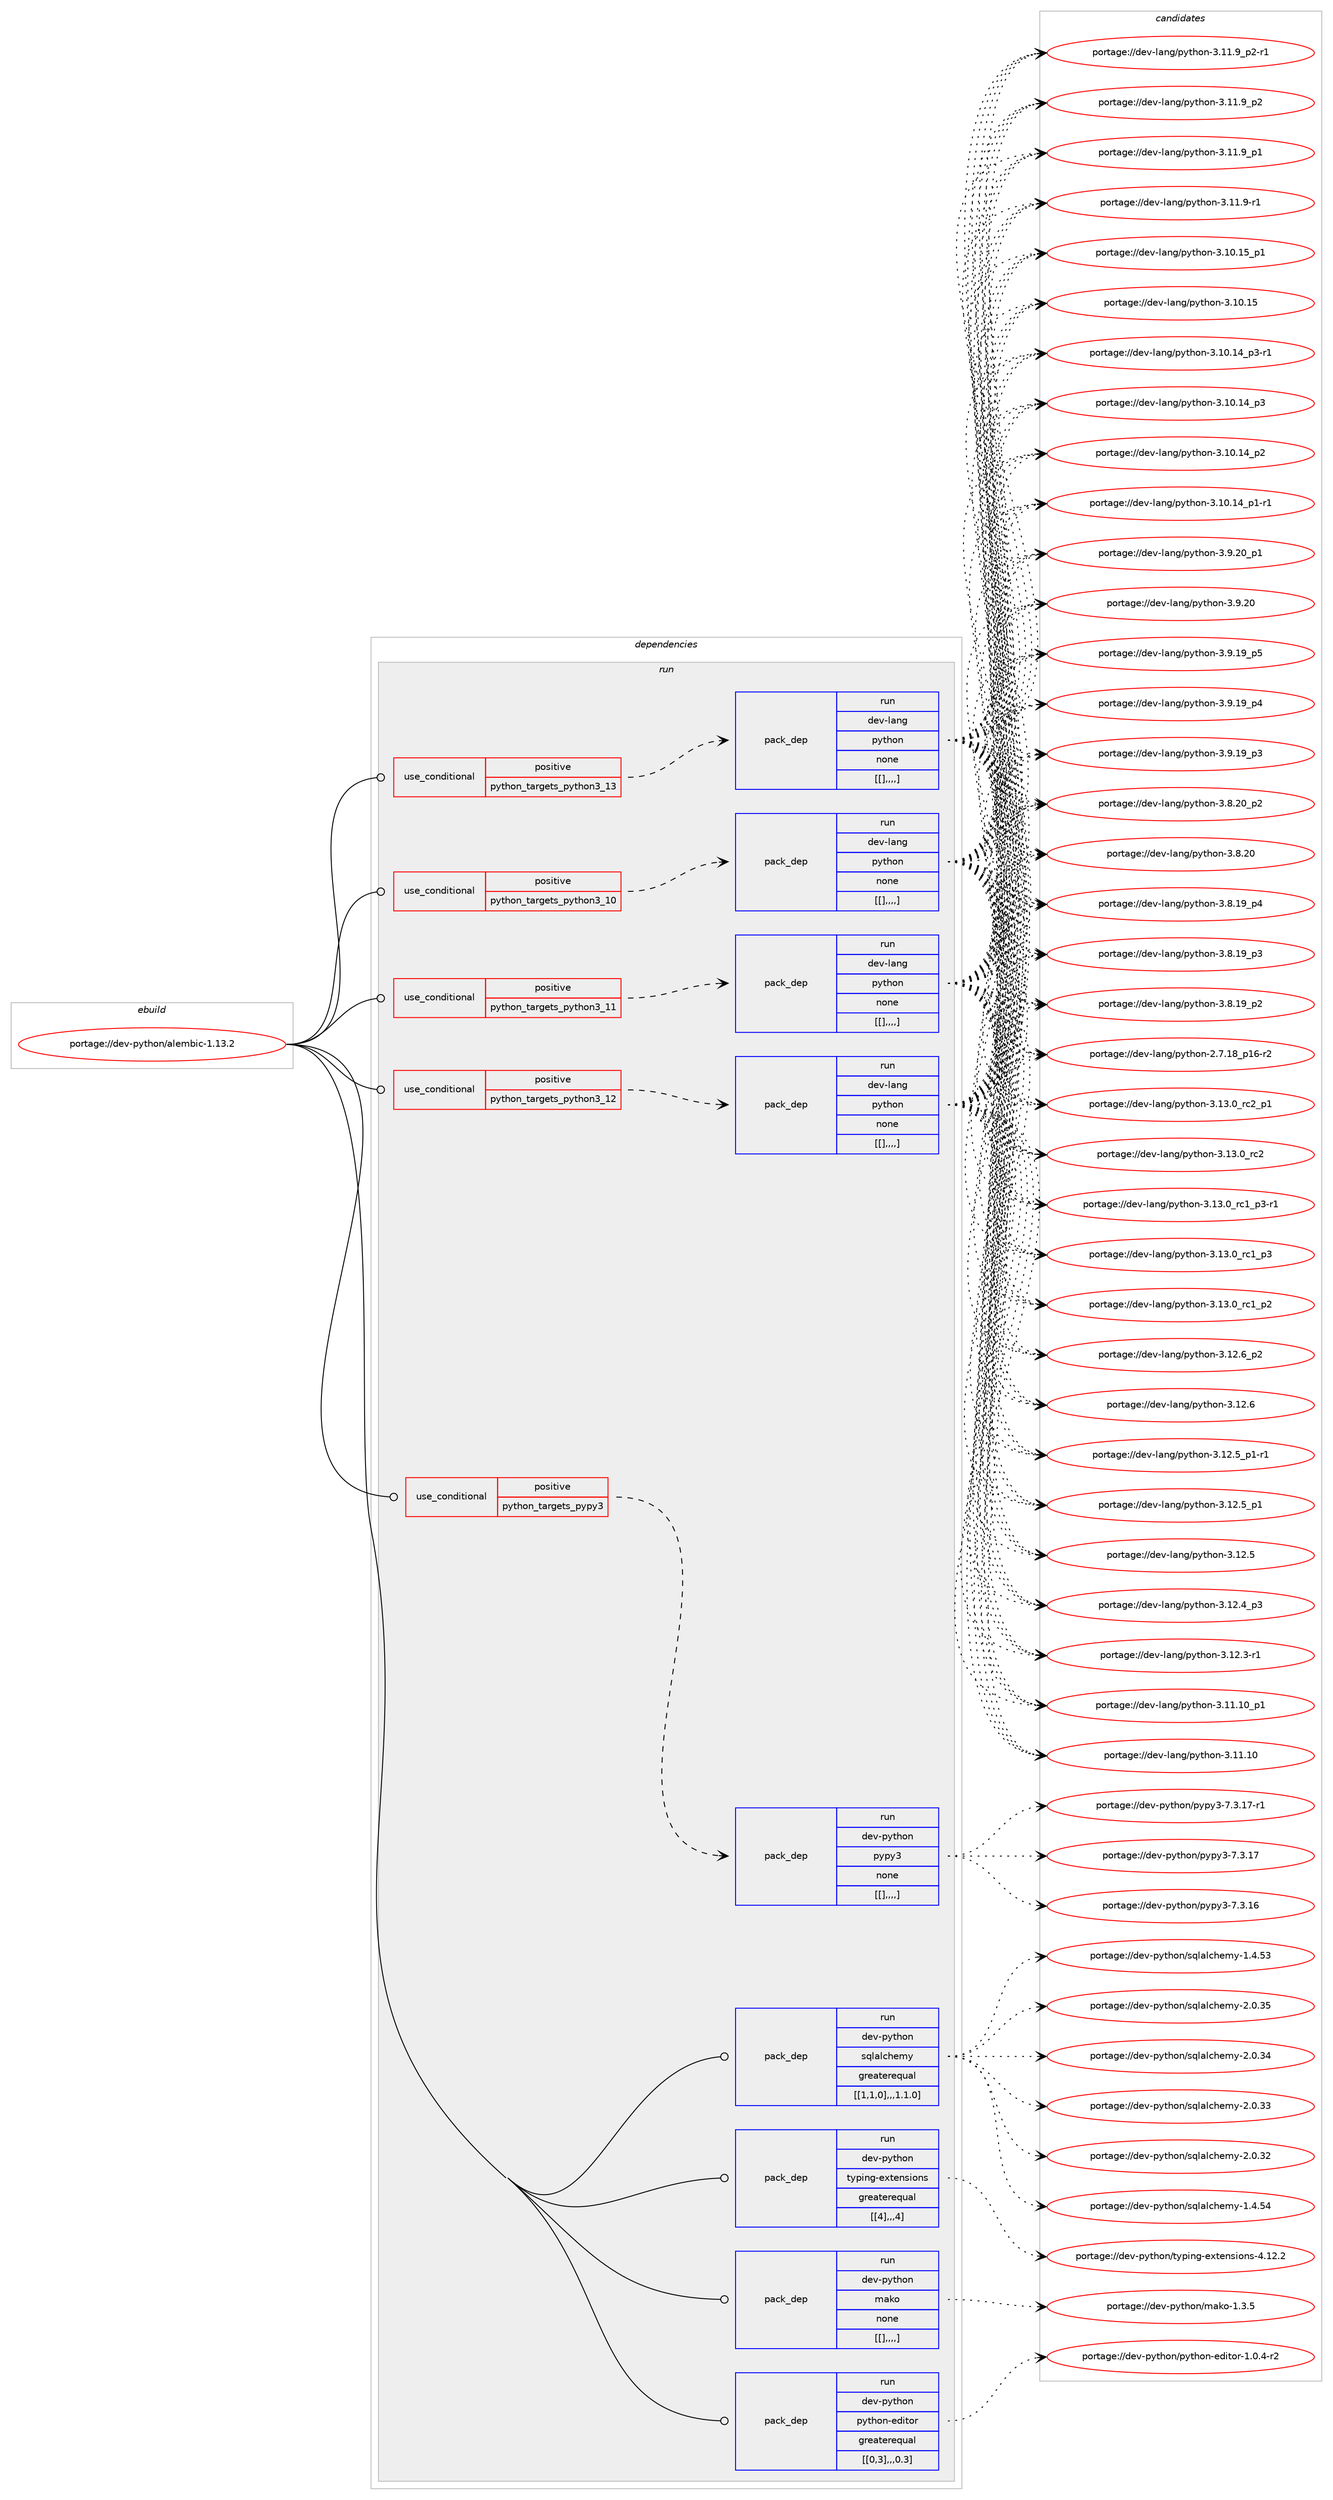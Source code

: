 digraph prolog {

# *************
# Graph options
# *************

newrank=true;
concentrate=true;
compound=true;
graph [rankdir=LR,fontname=Helvetica,fontsize=10,ranksep=1.5];#, ranksep=2.5, nodesep=0.2];
edge  [arrowhead=vee];
node  [fontname=Helvetica,fontsize=10];

# **********
# The ebuild
# **********

subgraph cluster_leftcol {
color=gray;
label=<<i>ebuild</i>>;
id [label="portage://dev-python/alembic-1.13.2", color=red, width=4, href="../dev-python/alembic-1.13.2.svg"];
}

# ****************
# The dependencies
# ****************

subgraph cluster_midcol {
color=gray;
label=<<i>dependencies</i>>;
subgraph cluster_compile {
fillcolor="#eeeeee";
style=filled;
label=<<i>compile</i>>;
}
subgraph cluster_compileandrun {
fillcolor="#eeeeee";
style=filled;
label=<<i>compile and run</i>>;
}
subgraph cluster_run {
fillcolor="#eeeeee";
style=filled;
label=<<i>run</i>>;
subgraph cond31863 {
dependency143189 [label=<<TABLE BORDER="0" CELLBORDER="1" CELLSPACING="0" CELLPADDING="4"><TR><TD ROWSPAN="3" CELLPADDING="10">use_conditional</TD></TR><TR><TD>positive</TD></TR><TR><TD>python_targets_pypy3</TD></TR></TABLE>>, shape=none, color=red];
subgraph pack110117 {
dependency143190 [label=<<TABLE BORDER="0" CELLBORDER="1" CELLSPACING="0" CELLPADDING="4" WIDTH="220"><TR><TD ROWSPAN="6" CELLPADDING="30">pack_dep</TD></TR><TR><TD WIDTH="110">run</TD></TR><TR><TD>dev-python</TD></TR><TR><TD>pypy3</TD></TR><TR><TD>none</TD></TR><TR><TD>[[],,,,]</TD></TR></TABLE>>, shape=none, color=blue];
}
dependency143189:e -> dependency143190:w [weight=20,style="dashed",arrowhead="vee"];
}
id:e -> dependency143189:w [weight=20,style="solid",arrowhead="odot"];
subgraph cond31864 {
dependency143191 [label=<<TABLE BORDER="0" CELLBORDER="1" CELLSPACING="0" CELLPADDING="4"><TR><TD ROWSPAN="3" CELLPADDING="10">use_conditional</TD></TR><TR><TD>positive</TD></TR><TR><TD>python_targets_python3_10</TD></TR></TABLE>>, shape=none, color=red];
subgraph pack110118 {
dependency143192 [label=<<TABLE BORDER="0" CELLBORDER="1" CELLSPACING="0" CELLPADDING="4" WIDTH="220"><TR><TD ROWSPAN="6" CELLPADDING="30">pack_dep</TD></TR><TR><TD WIDTH="110">run</TD></TR><TR><TD>dev-lang</TD></TR><TR><TD>python</TD></TR><TR><TD>none</TD></TR><TR><TD>[[],,,,]</TD></TR></TABLE>>, shape=none, color=blue];
}
dependency143191:e -> dependency143192:w [weight=20,style="dashed",arrowhead="vee"];
}
id:e -> dependency143191:w [weight=20,style="solid",arrowhead="odot"];
subgraph cond31865 {
dependency143193 [label=<<TABLE BORDER="0" CELLBORDER="1" CELLSPACING="0" CELLPADDING="4"><TR><TD ROWSPAN="3" CELLPADDING="10">use_conditional</TD></TR><TR><TD>positive</TD></TR><TR><TD>python_targets_python3_11</TD></TR></TABLE>>, shape=none, color=red];
subgraph pack110119 {
dependency143194 [label=<<TABLE BORDER="0" CELLBORDER="1" CELLSPACING="0" CELLPADDING="4" WIDTH="220"><TR><TD ROWSPAN="6" CELLPADDING="30">pack_dep</TD></TR><TR><TD WIDTH="110">run</TD></TR><TR><TD>dev-lang</TD></TR><TR><TD>python</TD></TR><TR><TD>none</TD></TR><TR><TD>[[],,,,]</TD></TR></TABLE>>, shape=none, color=blue];
}
dependency143193:e -> dependency143194:w [weight=20,style="dashed",arrowhead="vee"];
}
id:e -> dependency143193:w [weight=20,style="solid",arrowhead="odot"];
subgraph cond31866 {
dependency143195 [label=<<TABLE BORDER="0" CELLBORDER="1" CELLSPACING="0" CELLPADDING="4"><TR><TD ROWSPAN="3" CELLPADDING="10">use_conditional</TD></TR><TR><TD>positive</TD></TR><TR><TD>python_targets_python3_12</TD></TR></TABLE>>, shape=none, color=red];
subgraph pack110120 {
dependency143196 [label=<<TABLE BORDER="0" CELLBORDER="1" CELLSPACING="0" CELLPADDING="4" WIDTH="220"><TR><TD ROWSPAN="6" CELLPADDING="30">pack_dep</TD></TR><TR><TD WIDTH="110">run</TD></TR><TR><TD>dev-lang</TD></TR><TR><TD>python</TD></TR><TR><TD>none</TD></TR><TR><TD>[[],,,,]</TD></TR></TABLE>>, shape=none, color=blue];
}
dependency143195:e -> dependency143196:w [weight=20,style="dashed",arrowhead="vee"];
}
id:e -> dependency143195:w [weight=20,style="solid",arrowhead="odot"];
subgraph cond31867 {
dependency143197 [label=<<TABLE BORDER="0" CELLBORDER="1" CELLSPACING="0" CELLPADDING="4"><TR><TD ROWSPAN="3" CELLPADDING="10">use_conditional</TD></TR><TR><TD>positive</TD></TR><TR><TD>python_targets_python3_13</TD></TR></TABLE>>, shape=none, color=red];
subgraph pack110121 {
dependency143198 [label=<<TABLE BORDER="0" CELLBORDER="1" CELLSPACING="0" CELLPADDING="4" WIDTH="220"><TR><TD ROWSPAN="6" CELLPADDING="30">pack_dep</TD></TR><TR><TD WIDTH="110">run</TD></TR><TR><TD>dev-lang</TD></TR><TR><TD>python</TD></TR><TR><TD>none</TD></TR><TR><TD>[[],,,,]</TD></TR></TABLE>>, shape=none, color=blue];
}
dependency143197:e -> dependency143198:w [weight=20,style="dashed",arrowhead="vee"];
}
id:e -> dependency143197:w [weight=20,style="solid",arrowhead="odot"];
subgraph pack110122 {
dependency143199 [label=<<TABLE BORDER="0" CELLBORDER="1" CELLSPACING="0" CELLPADDING="4" WIDTH="220"><TR><TD ROWSPAN="6" CELLPADDING="30">pack_dep</TD></TR><TR><TD WIDTH="110">run</TD></TR><TR><TD>dev-python</TD></TR><TR><TD>mako</TD></TR><TR><TD>none</TD></TR><TR><TD>[[],,,,]</TD></TR></TABLE>>, shape=none, color=blue];
}
id:e -> dependency143199:w [weight=20,style="solid",arrowhead="odot"];
subgraph pack110123 {
dependency143200 [label=<<TABLE BORDER="0" CELLBORDER="1" CELLSPACING="0" CELLPADDING="4" WIDTH="220"><TR><TD ROWSPAN="6" CELLPADDING="30">pack_dep</TD></TR><TR><TD WIDTH="110">run</TD></TR><TR><TD>dev-python</TD></TR><TR><TD>python-editor</TD></TR><TR><TD>greaterequal</TD></TR><TR><TD>[[0,3],,,0.3]</TD></TR></TABLE>>, shape=none, color=blue];
}
id:e -> dependency143200:w [weight=20,style="solid",arrowhead="odot"];
subgraph pack110124 {
dependency143201 [label=<<TABLE BORDER="0" CELLBORDER="1" CELLSPACING="0" CELLPADDING="4" WIDTH="220"><TR><TD ROWSPAN="6" CELLPADDING="30">pack_dep</TD></TR><TR><TD WIDTH="110">run</TD></TR><TR><TD>dev-python</TD></TR><TR><TD>sqlalchemy</TD></TR><TR><TD>greaterequal</TD></TR><TR><TD>[[1,1,0],,,1.1.0]</TD></TR></TABLE>>, shape=none, color=blue];
}
id:e -> dependency143201:w [weight=20,style="solid",arrowhead="odot"];
subgraph pack110125 {
dependency143202 [label=<<TABLE BORDER="0" CELLBORDER="1" CELLSPACING="0" CELLPADDING="4" WIDTH="220"><TR><TD ROWSPAN="6" CELLPADDING="30">pack_dep</TD></TR><TR><TD WIDTH="110">run</TD></TR><TR><TD>dev-python</TD></TR><TR><TD>typing-extensions</TD></TR><TR><TD>greaterequal</TD></TR><TR><TD>[[4],,,4]</TD></TR></TABLE>>, shape=none, color=blue];
}
id:e -> dependency143202:w [weight=20,style="solid",arrowhead="odot"];
}
}

# **************
# The candidates
# **************

subgraph cluster_choices {
rank=same;
color=gray;
label=<<i>candidates</i>>;

subgraph choice110117 {
color=black;
nodesep=1;
choice100101118451121211161041111104711212111212151455546514649554511449 [label="portage://dev-python/pypy3-7.3.17-r1", color=red, width=4,href="../dev-python/pypy3-7.3.17-r1.svg"];
choice10010111845112121116104111110471121211121215145554651464955 [label="portage://dev-python/pypy3-7.3.17", color=red, width=4,href="../dev-python/pypy3-7.3.17.svg"];
choice10010111845112121116104111110471121211121215145554651464954 [label="portage://dev-python/pypy3-7.3.16", color=red, width=4,href="../dev-python/pypy3-7.3.16.svg"];
dependency143190:e -> choice100101118451121211161041111104711212111212151455546514649554511449:w [style=dotted,weight="100"];
dependency143190:e -> choice10010111845112121116104111110471121211121215145554651464955:w [style=dotted,weight="100"];
dependency143190:e -> choice10010111845112121116104111110471121211121215145554651464954:w [style=dotted,weight="100"];
}
subgraph choice110118 {
color=black;
nodesep=1;
choice100101118451089711010347112121116104111110455146495146489511499509511249 [label="portage://dev-lang/python-3.13.0_rc2_p1", color=red, width=4,href="../dev-lang/python-3.13.0_rc2_p1.svg"];
choice10010111845108971101034711212111610411111045514649514648951149950 [label="portage://dev-lang/python-3.13.0_rc2", color=red, width=4,href="../dev-lang/python-3.13.0_rc2.svg"];
choice1001011184510897110103471121211161041111104551464951464895114994995112514511449 [label="portage://dev-lang/python-3.13.0_rc1_p3-r1", color=red, width=4,href="../dev-lang/python-3.13.0_rc1_p3-r1.svg"];
choice100101118451089711010347112121116104111110455146495146489511499499511251 [label="portage://dev-lang/python-3.13.0_rc1_p3", color=red, width=4,href="../dev-lang/python-3.13.0_rc1_p3.svg"];
choice100101118451089711010347112121116104111110455146495146489511499499511250 [label="portage://dev-lang/python-3.13.0_rc1_p2", color=red, width=4,href="../dev-lang/python-3.13.0_rc1_p2.svg"];
choice100101118451089711010347112121116104111110455146495046549511250 [label="portage://dev-lang/python-3.12.6_p2", color=red, width=4,href="../dev-lang/python-3.12.6_p2.svg"];
choice10010111845108971101034711212111610411111045514649504654 [label="portage://dev-lang/python-3.12.6", color=red, width=4,href="../dev-lang/python-3.12.6.svg"];
choice1001011184510897110103471121211161041111104551464950465395112494511449 [label="portage://dev-lang/python-3.12.5_p1-r1", color=red, width=4,href="../dev-lang/python-3.12.5_p1-r1.svg"];
choice100101118451089711010347112121116104111110455146495046539511249 [label="portage://dev-lang/python-3.12.5_p1", color=red, width=4,href="../dev-lang/python-3.12.5_p1.svg"];
choice10010111845108971101034711212111610411111045514649504653 [label="portage://dev-lang/python-3.12.5", color=red, width=4,href="../dev-lang/python-3.12.5.svg"];
choice100101118451089711010347112121116104111110455146495046529511251 [label="portage://dev-lang/python-3.12.4_p3", color=red, width=4,href="../dev-lang/python-3.12.4_p3.svg"];
choice100101118451089711010347112121116104111110455146495046514511449 [label="portage://dev-lang/python-3.12.3-r1", color=red, width=4,href="../dev-lang/python-3.12.3-r1.svg"];
choice10010111845108971101034711212111610411111045514649494649489511249 [label="portage://dev-lang/python-3.11.10_p1", color=red, width=4,href="../dev-lang/python-3.11.10_p1.svg"];
choice1001011184510897110103471121211161041111104551464949464948 [label="portage://dev-lang/python-3.11.10", color=red, width=4,href="../dev-lang/python-3.11.10.svg"];
choice1001011184510897110103471121211161041111104551464949465795112504511449 [label="portage://dev-lang/python-3.11.9_p2-r1", color=red, width=4,href="../dev-lang/python-3.11.9_p2-r1.svg"];
choice100101118451089711010347112121116104111110455146494946579511250 [label="portage://dev-lang/python-3.11.9_p2", color=red, width=4,href="../dev-lang/python-3.11.9_p2.svg"];
choice100101118451089711010347112121116104111110455146494946579511249 [label="portage://dev-lang/python-3.11.9_p1", color=red, width=4,href="../dev-lang/python-3.11.9_p1.svg"];
choice100101118451089711010347112121116104111110455146494946574511449 [label="portage://dev-lang/python-3.11.9-r1", color=red, width=4,href="../dev-lang/python-3.11.9-r1.svg"];
choice10010111845108971101034711212111610411111045514649484649539511249 [label="portage://dev-lang/python-3.10.15_p1", color=red, width=4,href="../dev-lang/python-3.10.15_p1.svg"];
choice1001011184510897110103471121211161041111104551464948464953 [label="portage://dev-lang/python-3.10.15", color=red, width=4,href="../dev-lang/python-3.10.15.svg"];
choice100101118451089711010347112121116104111110455146494846495295112514511449 [label="portage://dev-lang/python-3.10.14_p3-r1", color=red, width=4,href="../dev-lang/python-3.10.14_p3-r1.svg"];
choice10010111845108971101034711212111610411111045514649484649529511251 [label="portage://dev-lang/python-3.10.14_p3", color=red, width=4,href="../dev-lang/python-3.10.14_p3.svg"];
choice10010111845108971101034711212111610411111045514649484649529511250 [label="portage://dev-lang/python-3.10.14_p2", color=red, width=4,href="../dev-lang/python-3.10.14_p2.svg"];
choice100101118451089711010347112121116104111110455146494846495295112494511449 [label="portage://dev-lang/python-3.10.14_p1-r1", color=red, width=4,href="../dev-lang/python-3.10.14_p1-r1.svg"];
choice100101118451089711010347112121116104111110455146574650489511249 [label="portage://dev-lang/python-3.9.20_p1", color=red, width=4,href="../dev-lang/python-3.9.20_p1.svg"];
choice10010111845108971101034711212111610411111045514657465048 [label="portage://dev-lang/python-3.9.20", color=red, width=4,href="../dev-lang/python-3.9.20.svg"];
choice100101118451089711010347112121116104111110455146574649579511253 [label="portage://dev-lang/python-3.9.19_p5", color=red, width=4,href="../dev-lang/python-3.9.19_p5.svg"];
choice100101118451089711010347112121116104111110455146574649579511252 [label="portage://dev-lang/python-3.9.19_p4", color=red, width=4,href="../dev-lang/python-3.9.19_p4.svg"];
choice100101118451089711010347112121116104111110455146574649579511251 [label="portage://dev-lang/python-3.9.19_p3", color=red, width=4,href="../dev-lang/python-3.9.19_p3.svg"];
choice100101118451089711010347112121116104111110455146564650489511250 [label="portage://dev-lang/python-3.8.20_p2", color=red, width=4,href="../dev-lang/python-3.8.20_p2.svg"];
choice10010111845108971101034711212111610411111045514656465048 [label="portage://dev-lang/python-3.8.20", color=red, width=4,href="../dev-lang/python-3.8.20.svg"];
choice100101118451089711010347112121116104111110455146564649579511252 [label="portage://dev-lang/python-3.8.19_p4", color=red, width=4,href="../dev-lang/python-3.8.19_p4.svg"];
choice100101118451089711010347112121116104111110455146564649579511251 [label="portage://dev-lang/python-3.8.19_p3", color=red, width=4,href="../dev-lang/python-3.8.19_p3.svg"];
choice100101118451089711010347112121116104111110455146564649579511250 [label="portage://dev-lang/python-3.8.19_p2", color=red, width=4,href="../dev-lang/python-3.8.19_p2.svg"];
choice100101118451089711010347112121116104111110455046554649569511249544511450 [label="portage://dev-lang/python-2.7.18_p16-r2", color=red, width=4,href="../dev-lang/python-2.7.18_p16-r2.svg"];
dependency143192:e -> choice100101118451089711010347112121116104111110455146495146489511499509511249:w [style=dotted,weight="100"];
dependency143192:e -> choice10010111845108971101034711212111610411111045514649514648951149950:w [style=dotted,weight="100"];
dependency143192:e -> choice1001011184510897110103471121211161041111104551464951464895114994995112514511449:w [style=dotted,weight="100"];
dependency143192:e -> choice100101118451089711010347112121116104111110455146495146489511499499511251:w [style=dotted,weight="100"];
dependency143192:e -> choice100101118451089711010347112121116104111110455146495146489511499499511250:w [style=dotted,weight="100"];
dependency143192:e -> choice100101118451089711010347112121116104111110455146495046549511250:w [style=dotted,weight="100"];
dependency143192:e -> choice10010111845108971101034711212111610411111045514649504654:w [style=dotted,weight="100"];
dependency143192:e -> choice1001011184510897110103471121211161041111104551464950465395112494511449:w [style=dotted,weight="100"];
dependency143192:e -> choice100101118451089711010347112121116104111110455146495046539511249:w [style=dotted,weight="100"];
dependency143192:e -> choice10010111845108971101034711212111610411111045514649504653:w [style=dotted,weight="100"];
dependency143192:e -> choice100101118451089711010347112121116104111110455146495046529511251:w [style=dotted,weight="100"];
dependency143192:e -> choice100101118451089711010347112121116104111110455146495046514511449:w [style=dotted,weight="100"];
dependency143192:e -> choice10010111845108971101034711212111610411111045514649494649489511249:w [style=dotted,weight="100"];
dependency143192:e -> choice1001011184510897110103471121211161041111104551464949464948:w [style=dotted,weight="100"];
dependency143192:e -> choice1001011184510897110103471121211161041111104551464949465795112504511449:w [style=dotted,weight="100"];
dependency143192:e -> choice100101118451089711010347112121116104111110455146494946579511250:w [style=dotted,weight="100"];
dependency143192:e -> choice100101118451089711010347112121116104111110455146494946579511249:w [style=dotted,weight="100"];
dependency143192:e -> choice100101118451089711010347112121116104111110455146494946574511449:w [style=dotted,weight="100"];
dependency143192:e -> choice10010111845108971101034711212111610411111045514649484649539511249:w [style=dotted,weight="100"];
dependency143192:e -> choice1001011184510897110103471121211161041111104551464948464953:w [style=dotted,weight="100"];
dependency143192:e -> choice100101118451089711010347112121116104111110455146494846495295112514511449:w [style=dotted,weight="100"];
dependency143192:e -> choice10010111845108971101034711212111610411111045514649484649529511251:w [style=dotted,weight="100"];
dependency143192:e -> choice10010111845108971101034711212111610411111045514649484649529511250:w [style=dotted,weight="100"];
dependency143192:e -> choice100101118451089711010347112121116104111110455146494846495295112494511449:w [style=dotted,weight="100"];
dependency143192:e -> choice100101118451089711010347112121116104111110455146574650489511249:w [style=dotted,weight="100"];
dependency143192:e -> choice10010111845108971101034711212111610411111045514657465048:w [style=dotted,weight="100"];
dependency143192:e -> choice100101118451089711010347112121116104111110455146574649579511253:w [style=dotted,weight="100"];
dependency143192:e -> choice100101118451089711010347112121116104111110455146574649579511252:w [style=dotted,weight="100"];
dependency143192:e -> choice100101118451089711010347112121116104111110455146574649579511251:w [style=dotted,weight="100"];
dependency143192:e -> choice100101118451089711010347112121116104111110455146564650489511250:w [style=dotted,weight="100"];
dependency143192:e -> choice10010111845108971101034711212111610411111045514656465048:w [style=dotted,weight="100"];
dependency143192:e -> choice100101118451089711010347112121116104111110455146564649579511252:w [style=dotted,weight="100"];
dependency143192:e -> choice100101118451089711010347112121116104111110455146564649579511251:w [style=dotted,weight="100"];
dependency143192:e -> choice100101118451089711010347112121116104111110455146564649579511250:w [style=dotted,weight="100"];
dependency143192:e -> choice100101118451089711010347112121116104111110455046554649569511249544511450:w [style=dotted,weight="100"];
}
subgraph choice110119 {
color=black;
nodesep=1;
choice100101118451089711010347112121116104111110455146495146489511499509511249 [label="portage://dev-lang/python-3.13.0_rc2_p1", color=red, width=4,href="../dev-lang/python-3.13.0_rc2_p1.svg"];
choice10010111845108971101034711212111610411111045514649514648951149950 [label="portage://dev-lang/python-3.13.0_rc2", color=red, width=4,href="../dev-lang/python-3.13.0_rc2.svg"];
choice1001011184510897110103471121211161041111104551464951464895114994995112514511449 [label="portage://dev-lang/python-3.13.0_rc1_p3-r1", color=red, width=4,href="../dev-lang/python-3.13.0_rc1_p3-r1.svg"];
choice100101118451089711010347112121116104111110455146495146489511499499511251 [label="portage://dev-lang/python-3.13.0_rc1_p3", color=red, width=4,href="../dev-lang/python-3.13.0_rc1_p3.svg"];
choice100101118451089711010347112121116104111110455146495146489511499499511250 [label="portage://dev-lang/python-3.13.0_rc1_p2", color=red, width=4,href="../dev-lang/python-3.13.0_rc1_p2.svg"];
choice100101118451089711010347112121116104111110455146495046549511250 [label="portage://dev-lang/python-3.12.6_p2", color=red, width=4,href="../dev-lang/python-3.12.6_p2.svg"];
choice10010111845108971101034711212111610411111045514649504654 [label="portage://dev-lang/python-3.12.6", color=red, width=4,href="../dev-lang/python-3.12.6.svg"];
choice1001011184510897110103471121211161041111104551464950465395112494511449 [label="portage://dev-lang/python-3.12.5_p1-r1", color=red, width=4,href="../dev-lang/python-3.12.5_p1-r1.svg"];
choice100101118451089711010347112121116104111110455146495046539511249 [label="portage://dev-lang/python-3.12.5_p1", color=red, width=4,href="../dev-lang/python-3.12.5_p1.svg"];
choice10010111845108971101034711212111610411111045514649504653 [label="portage://dev-lang/python-3.12.5", color=red, width=4,href="../dev-lang/python-3.12.5.svg"];
choice100101118451089711010347112121116104111110455146495046529511251 [label="portage://dev-lang/python-3.12.4_p3", color=red, width=4,href="../dev-lang/python-3.12.4_p3.svg"];
choice100101118451089711010347112121116104111110455146495046514511449 [label="portage://dev-lang/python-3.12.3-r1", color=red, width=4,href="../dev-lang/python-3.12.3-r1.svg"];
choice10010111845108971101034711212111610411111045514649494649489511249 [label="portage://dev-lang/python-3.11.10_p1", color=red, width=4,href="../dev-lang/python-3.11.10_p1.svg"];
choice1001011184510897110103471121211161041111104551464949464948 [label="portage://dev-lang/python-3.11.10", color=red, width=4,href="../dev-lang/python-3.11.10.svg"];
choice1001011184510897110103471121211161041111104551464949465795112504511449 [label="portage://dev-lang/python-3.11.9_p2-r1", color=red, width=4,href="../dev-lang/python-3.11.9_p2-r1.svg"];
choice100101118451089711010347112121116104111110455146494946579511250 [label="portage://dev-lang/python-3.11.9_p2", color=red, width=4,href="../dev-lang/python-3.11.9_p2.svg"];
choice100101118451089711010347112121116104111110455146494946579511249 [label="portage://dev-lang/python-3.11.9_p1", color=red, width=4,href="../dev-lang/python-3.11.9_p1.svg"];
choice100101118451089711010347112121116104111110455146494946574511449 [label="portage://dev-lang/python-3.11.9-r1", color=red, width=4,href="../dev-lang/python-3.11.9-r1.svg"];
choice10010111845108971101034711212111610411111045514649484649539511249 [label="portage://dev-lang/python-3.10.15_p1", color=red, width=4,href="../dev-lang/python-3.10.15_p1.svg"];
choice1001011184510897110103471121211161041111104551464948464953 [label="portage://dev-lang/python-3.10.15", color=red, width=4,href="../dev-lang/python-3.10.15.svg"];
choice100101118451089711010347112121116104111110455146494846495295112514511449 [label="portage://dev-lang/python-3.10.14_p3-r1", color=red, width=4,href="../dev-lang/python-3.10.14_p3-r1.svg"];
choice10010111845108971101034711212111610411111045514649484649529511251 [label="portage://dev-lang/python-3.10.14_p3", color=red, width=4,href="../dev-lang/python-3.10.14_p3.svg"];
choice10010111845108971101034711212111610411111045514649484649529511250 [label="portage://dev-lang/python-3.10.14_p2", color=red, width=4,href="../dev-lang/python-3.10.14_p2.svg"];
choice100101118451089711010347112121116104111110455146494846495295112494511449 [label="portage://dev-lang/python-3.10.14_p1-r1", color=red, width=4,href="../dev-lang/python-3.10.14_p1-r1.svg"];
choice100101118451089711010347112121116104111110455146574650489511249 [label="portage://dev-lang/python-3.9.20_p1", color=red, width=4,href="../dev-lang/python-3.9.20_p1.svg"];
choice10010111845108971101034711212111610411111045514657465048 [label="portage://dev-lang/python-3.9.20", color=red, width=4,href="../dev-lang/python-3.9.20.svg"];
choice100101118451089711010347112121116104111110455146574649579511253 [label="portage://dev-lang/python-3.9.19_p5", color=red, width=4,href="../dev-lang/python-3.9.19_p5.svg"];
choice100101118451089711010347112121116104111110455146574649579511252 [label="portage://dev-lang/python-3.9.19_p4", color=red, width=4,href="../dev-lang/python-3.9.19_p4.svg"];
choice100101118451089711010347112121116104111110455146574649579511251 [label="portage://dev-lang/python-3.9.19_p3", color=red, width=4,href="../dev-lang/python-3.9.19_p3.svg"];
choice100101118451089711010347112121116104111110455146564650489511250 [label="portage://dev-lang/python-3.8.20_p2", color=red, width=4,href="../dev-lang/python-3.8.20_p2.svg"];
choice10010111845108971101034711212111610411111045514656465048 [label="portage://dev-lang/python-3.8.20", color=red, width=4,href="../dev-lang/python-3.8.20.svg"];
choice100101118451089711010347112121116104111110455146564649579511252 [label="portage://dev-lang/python-3.8.19_p4", color=red, width=4,href="../dev-lang/python-3.8.19_p4.svg"];
choice100101118451089711010347112121116104111110455146564649579511251 [label="portage://dev-lang/python-3.8.19_p3", color=red, width=4,href="../dev-lang/python-3.8.19_p3.svg"];
choice100101118451089711010347112121116104111110455146564649579511250 [label="portage://dev-lang/python-3.8.19_p2", color=red, width=4,href="../dev-lang/python-3.8.19_p2.svg"];
choice100101118451089711010347112121116104111110455046554649569511249544511450 [label="portage://dev-lang/python-2.7.18_p16-r2", color=red, width=4,href="../dev-lang/python-2.7.18_p16-r2.svg"];
dependency143194:e -> choice100101118451089711010347112121116104111110455146495146489511499509511249:w [style=dotted,weight="100"];
dependency143194:e -> choice10010111845108971101034711212111610411111045514649514648951149950:w [style=dotted,weight="100"];
dependency143194:e -> choice1001011184510897110103471121211161041111104551464951464895114994995112514511449:w [style=dotted,weight="100"];
dependency143194:e -> choice100101118451089711010347112121116104111110455146495146489511499499511251:w [style=dotted,weight="100"];
dependency143194:e -> choice100101118451089711010347112121116104111110455146495146489511499499511250:w [style=dotted,weight="100"];
dependency143194:e -> choice100101118451089711010347112121116104111110455146495046549511250:w [style=dotted,weight="100"];
dependency143194:e -> choice10010111845108971101034711212111610411111045514649504654:w [style=dotted,weight="100"];
dependency143194:e -> choice1001011184510897110103471121211161041111104551464950465395112494511449:w [style=dotted,weight="100"];
dependency143194:e -> choice100101118451089711010347112121116104111110455146495046539511249:w [style=dotted,weight="100"];
dependency143194:e -> choice10010111845108971101034711212111610411111045514649504653:w [style=dotted,weight="100"];
dependency143194:e -> choice100101118451089711010347112121116104111110455146495046529511251:w [style=dotted,weight="100"];
dependency143194:e -> choice100101118451089711010347112121116104111110455146495046514511449:w [style=dotted,weight="100"];
dependency143194:e -> choice10010111845108971101034711212111610411111045514649494649489511249:w [style=dotted,weight="100"];
dependency143194:e -> choice1001011184510897110103471121211161041111104551464949464948:w [style=dotted,weight="100"];
dependency143194:e -> choice1001011184510897110103471121211161041111104551464949465795112504511449:w [style=dotted,weight="100"];
dependency143194:e -> choice100101118451089711010347112121116104111110455146494946579511250:w [style=dotted,weight="100"];
dependency143194:e -> choice100101118451089711010347112121116104111110455146494946579511249:w [style=dotted,weight="100"];
dependency143194:e -> choice100101118451089711010347112121116104111110455146494946574511449:w [style=dotted,weight="100"];
dependency143194:e -> choice10010111845108971101034711212111610411111045514649484649539511249:w [style=dotted,weight="100"];
dependency143194:e -> choice1001011184510897110103471121211161041111104551464948464953:w [style=dotted,weight="100"];
dependency143194:e -> choice100101118451089711010347112121116104111110455146494846495295112514511449:w [style=dotted,weight="100"];
dependency143194:e -> choice10010111845108971101034711212111610411111045514649484649529511251:w [style=dotted,weight="100"];
dependency143194:e -> choice10010111845108971101034711212111610411111045514649484649529511250:w [style=dotted,weight="100"];
dependency143194:e -> choice100101118451089711010347112121116104111110455146494846495295112494511449:w [style=dotted,weight="100"];
dependency143194:e -> choice100101118451089711010347112121116104111110455146574650489511249:w [style=dotted,weight="100"];
dependency143194:e -> choice10010111845108971101034711212111610411111045514657465048:w [style=dotted,weight="100"];
dependency143194:e -> choice100101118451089711010347112121116104111110455146574649579511253:w [style=dotted,weight="100"];
dependency143194:e -> choice100101118451089711010347112121116104111110455146574649579511252:w [style=dotted,weight="100"];
dependency143194:e -> choice100101118451089711010347112121116104111110455146574649579511251:w [style=dotted,weight="100"];
dependency143194:e -> choice100101118451089711010347112121116104111110455146564650489511250:w [style=dotted,weight="100"];
dependency143194:e -> choice10010111845108971101034711212111610411111045514656465048:w [style=dotted,weight="100"];
dependency143194:e -> choice100101118451089711010347112121116104111110455146564649579511252:w [style=dotted,weight="100"];
dependency143194:e -> choice100101118451089711010347112121116104111110455146564649579511251:w [style=dotted,weight="100"];
dependency143194:e -> choice100101118451089711010347112121116104111110455146564649579511250:w [style=dotted,weight="100"];
dependency143194:e -> choice100101118451089711010347112121116104111110455046554649569511249544511450:w [style=dotted,weight="100"];
}
subgraph choice110120 {
color=black;
nodesep=1;
choice100101118451089711010347112121116104111110455146495146489511499509511249 [label="portage://dev-lang/python-3.13.0_rc2_p1", color=red, width=4,href="../dev-lang/python-3.13.0_rc2_p1.svg"];
choice10010111845108971101034711212111610411111045514649514648951149950 [label="portage://dev-lang/python-3.13.0_rc2", color=red, width=4,href="../dev-lang/python-3.13.0_rc2.svg"];
choice1001011184510897110103471121211161041111104551464951464895114994995112514511449 [label="portage://dev-lang/python-3.13.0_rc1_p3-r1", color=red, width=4,href="../dev-lang/python-3.13.0_rc1_p3-r1.svg"];
choice100101118451089711010347112121116104111110455146495146489511499499511251 [label="portage://dev-lang/python-3.13.0_rc1_p3", color=red, width=4,href="../dev-lang/python-3.13.0_rc1_p3.svg"];
choice100101118451089711010347112121116104111110455146495146489511499499511250 [label="portage://dev-lang/python-3.13.0_rc1_p2", color=red, width=4,href="../dev-lang/python-3.13.0_rc1_p2.svg"];
choice100101118451089711010347112121116104111110455146495046549511250 [label="portage://dev-lang/python-3.12.6_p2", color=red, width=4,href="../dev-lang/python-3.12.6_p2.svg"];
choice10010111845108971101034711212111610411111045514649504654 [label="portage://dev-lang/python-3.12.6", color=red, width=4,href="../dev-lang/python-3.12.6.svg"];
choice1001011184510897110103471121211161041111104551464950465395112494511449 [label="portage://dev-lang/python-3.12.5_p1-r1", color=red, width=4,href="../dev-lang/python-3.12.5_p1-r1.svg"];
choice100101118451089711010347112121116104111110455146495046539511249 [label="portage://dev-lang/python-3.12.5_p1", color=red, width=4,href="../dev-lang/python-3.12.5_p1.svg"];
choice10010111845108971101034711212111610411111045514649504653 [label="portage://dev-lang/python-3.12.5", color=red, width=4,href="../dev-lang/python-3.12.5.svg"];
choice100101118451089711010347112121116104111110455146495046529511251 [label="portage://dev-lang/python-3.12.4_p3", color=red, width=4,href="../dev-lang/python-3.12.4_p3.svg"];
choice100101118451089711010347112121116104111110455146495046514511449 [label="portage://dev-lang/python-3.12.3-r1", color=red, width=4,href="../dev-lang/python-3.12.3-r1.svg"];
choice10010111845108971101034711212111610411111045514649494649489511249 [label="portage://dev-lang/python-3.11.10_p1", color=red, width=4,href="../dev-lang/python-3.11.10_p1.svg"];
choice1001011184510897110103471121211161041111104551464949464948 [label="portage://dev-lang/python-3.11.10", color=red, width=4,href="../dev-lang/python-3.11.10.svg"];
choice1001011184510897110103471121211161041111104551464949465795112504511449 [label="portage://dev-lang/python-3.11.9_p2-r1", color=red, width=4,href="../dev-lang/python-3.11.9_p2-r1.svg"];
choice100101118451089711010347112121116104111110455146494946579511250 [label="portage://dev-lang/python-3.11.9_p2", color=red, width=4,href="../dev-lang/python-3.11.9_p2.svg"];
choice100101118451089711010347112121116104111110455146494946579511249 [label="portage://dev-lang/python-3.11.9_p1", color=red, width=4,href="../dev-lang/python-3.11.9_p1.svg"];
choice100101118451089711010347112121116104111110455146494946574511449 [label="portage://dev-lang/python-3.11.9-r1", color=red, width=4,href="../dev-lang/python-3.11.9-r1.svg"];
choice10010111845108971101034711212111610411111045514649484649539511249 [label="portage://dev-lang/python-3.10.15_p1", color=red, width=4,href="../dev-lang/python-3.10.15_p1.svg"];
choice1001011184510897110103471121211161041111104551464948464953 [label="portage://dev-lang/python-3.10.15", color=red, width=4,href="../dev-lang/python-3.10.15.svg"];
choice100101118451089711010347112121116104111110455146494846495295112514511449 [label="portage://dev-lang/python-3.10.14_p3-r1", color=red, width=4,href="../dev-lang/python-3.10.14_p3-r1.svg"];
choice10010111845108971101034711212111610411111045514649484649529511251 [label="portage://dev-lang/python-3.10.14_p3", color=red, width=4,href="../dev-lang/python-3.10.14_p3.svg"];
choice10010111845108971101034711212111610411111045514649484649529511250 [label="portage://dev-lang/python-3.10.14_p2", color=red, width=4,href="../dev-lang/python-3.10.14_p2.svg"];
choice100101118451089711010347112121116104111110455146494846495295112494511449 [label="portage://dev-lang/python-3.10.14_p1-r1", color=red, width=4,href="../dev-lang/python-3.10.14_p1-r1.svg"];
choice100101118451089711010347112121116104111110455146574650489511249 [label="portage://dev-lang/python-3.9.20_p1", color=red, width=4,href="../dev-lang/python-3.9.20_p1.svg"];
choice10010111845108971101034711212111610411111045514657465048 [label="portage://dev-lang/python-3.9.20", color=red, width=4,href="../dev-lang/python-3.9.20.svg"];
choice100101118451089711010347112121116104111110455146574649579511253 [label="portage://dev-lang/python-3.9.19_p5", color=red, width=4,href="../dev-lang/python-3.9.19_p5.svg"];
choice100101118451089711010347112121116104111110455146574649579511252 [label="portage://dev-lang/python-3.9.19_p4", color=red, width=4,href="../dev-lang/python-3.9.19_p4.svg"];
choice100101118451089711010347112121116104111110455146574649579511251 [label="portage://dev-lang/python-3.9.19_p3", color=red, width=4,href="../dev-lang/python-3.9.19_p3.svg"];
choice100101118451089711010347112121116104111110455146564650489511250 [label="portage://dev-lang/python-3.8.20_p2", color=red, width=4,href="../dev-lang/python-3.8.20_p2.svg"];
choice10010111845108971101034711212111610411111045514656465048 [label="portage://dev-lang/python-3.8.20", color=red, width=4,href="../dev-lang/python-3.8.20.svg"];
choice100101118451089711010347112121116104111110455146564649579511252 [label="portage://dev-lang/python-3.8.19_p4", color=red, width=4,href="../dev-lang/python-3.8.19_p4.svg"];
choice100101118451089711010347112121116104111110455146564649579511251 [label="portage://dev-lang/python-3.8.19_p3", color=red, width=4,href="../dev-lang/python-3.8.19_p3.svg"];
choice100101118451089711010347112121116104111110455146564649579511250 [label="portage://dev-lang/python-3.8.19_p2", color=red, width=4,href="../dev-lang/python-3.8.19_p2.svg"];
choice100101118451089711010347112121116104111110455046554649569511249544511450 [label="portage://dev-lang/python-2.7.18_p16-r2", color=red, width=4,href="../dev-lang/python-2.7.18_p16-r2.svg"];
dependency143196:e -> choice100101118451089711010347112121116104111110455146495146489511499509511249:w [style=dotted,weight="100"];
dependency143196:e -> choice10010111845108971101034711212111610411111045514649514648951149950:w [style=dotted,weight="100"];
dependency143196:e -> choice1001011184510897110103471121211161041111104551464951464895114994995112514511449:w [style=dotted,weight="100"];
dependency143196:e -> choice100101118451089711010347112121116104111110455146495146489511499499511251:w [style=dotted,weight="100"];
dependency143196:e -> choice100101118451089711010347112121116104111110455146495146489511499499511250:w [style=dotted,weight="100"];
dependency143196:e -> choice100101118451089711010347112121116104111110455146495046549511250:w [style=dotted,weight="100"];
dependency143196:e -> choice10010111845108971101034711212111610411111045514649504654:w [style=dotted,weight="100"];
dependency143196:e -> choice1001011184510897110103471121211161041111104551464950465395112494511449:w [style=dotted,weight="100"];
dependency143196:e -> choice100101118451089711010347112121116104111110455146495046539511249:w [style=dotted,weight="100"];
dependency143196:e -> choice10010111845108971101034711212111610411111045514649504653:w [style=dotted,weight="100"];
dependency143196:e -> choice100101118451089711010347112121116104111110455146495046529511251:w [style=dotted,weight="100"];
dependency143196:e -> choice100101118451089711010347112121116104111110455146495046514511449:w [style=dotted,weight="100"];
dependency143196:e -> choice10010111845108971101034711212111610411111045514649494649489511249:w [style=dotted,weight="100"];
dependency143196:e -> choice1001011184510897110103471121211161041111104551464949464948:w [style=dotted,weight="100"];
dependency143196:e -> choice1001011184510897110103471121211161041111104551464949465795112504511449:w [style=dotted,weight="100"];
dependency143196:e -> choice100101118451089711010347112121116104111110455146494946579511250:w [style=dotted,weight="100"];
dependency143196:e -> choice100101118451089711010347112121116104111110455146494946579511249:w [style=dotted,weight="100"];
dependency143196:e -> choice100101118451089711010347112121116104111110455146494946574511449:w [style=dotted,weight="100"];
dependency143196:e -> choice10010111845108971101034711212111610411111045514649484649539511249:w [style=dotted,weight="100"];
dependency143196:e -> choice1001011184510897110103471121211161041111104551464948464953:w [style=dotted,weight="100"];
dependency143196:e -> choice100101118451089711010347112121116104111110455146494846495295112514511449:w [style=dotted,weight="100"];
dependency143196:e -> choice10010111845108971101034711212111610411111045514649484649529511251:w [style=dotted,weight="100"];
dependency143196:e -> choice10010111845108971101034711212111610411111045514649484649529511250:w [style=dotted,weight="100"];
dependency143196:e -> choice100101118451089711010347112121116104111110455146494846495295112494511449:w [style=dotted,weight="100"];
dependency143196:e -> choice100101118451089711010347112121116104111110455146574650489511249:w [style=dotted,weight="100"];
dependency143196:e -> choice10010111845108971101034711212111610411111045514657465048:w [style=dotted,weight="100"];
dependency143196:e -> choice100101118451089711010347112121116104111110455146574649579511253:w [style=dotted,weight="100"];
dependency143196:e -> choice100101118451089711010347112121116104111110455146574649579511252:w [style=dotted,weight="100"];
dependency143196:e -> choice100101118451089711010347112121116104111110455146574649579511251:w [style=dotted,weight="100"];
dependency143196:e -> choice100101118451089711010347112121116104111110455146564650489511250:w [style=dotted,weight="100"];
dependency143196:e -> choice10010111845108971101034711212111610411111045514656465048:w [style=dotted,weight="100"];
dependency143196:e -> choice100101118451089711010347112121116104111110455146564649579511252:w [style=dotted,weight="100"];
dependency143196:e -> choice100101118451089711010347112121116104111110455146564649579511251:w [style=dotted,weight="100"];
dependency143196:e -> choice100101118451089711010347112121116104111110455146564649579511250:w [style=dotted,weight="100"];
dependency143196:e -> choice100101118451089711010347112121116104111110455046554649569511249544511450:w [style=dotted,weight="100"];
}
subgraph choice110121 {
color=black;
nodesep=1;
choice100101118451089711010347112121116104111110455146495146489511499509511249 [label="portage://dev-lang/python-3.13.0_rc2_p1", color=red, width=4,href="../dev-lang/python-3.13.0_rc2_p1.svg"];
choice10010111845108971101034711212111610411111045514649514648951149950 [label="portage://dev-lang/python-3.13.0_rc2", color=red, width=4,href="../dev-lang/python-3.13.0_rc2.svg"];
choice1001011184510897110103471121211161041111104551464951464895114994995112514511449 [label="portage://dev-lang/python-3.13.0_rc1_p3-r1", color=red, width=4,href="../dev-lang/python-3.13.0_rc1_p3-r1.svg"];
choice100101118451089711010347112121116104111110455146495146489511499499511251 [label="portage://dev-lang/python-3.13.0_rc1_p3", color=red, width=4,href="../dev-lang/python-3.13.0_rc1_p3.svg"];
choice100101118451089711010347112121116104111110455146495146489511499499511250 [label="portage://dev-lang/python-3.13.0_rc1_p2", color=red, width=4,href="../dev-lang/python-3.13.0_rc1_p2.svg"];
choice100101118451089711010347112121116104111110455146495046549511250 [label="portage://dev-lang/python-3.12.6_p2", color=red, width=4,href="../dev-lang/python-3.12.6_p2.svg"];
choice10010111845108971101034711212111610411111045514649504654 [label="portage://dev-lang/python-3.12.6", color=red, width=4,href="../dev-lang/python-3.12.6.svg"];
choice1001011184510897110103471121211161041111104551464950465395112494511449 [label="portage://dev-lang/python-3.12.5_p1-r1", color=red, width=4,href="../dev-lang/python-3.12.5_p1-r1.svg"];
choice100101118451089711010347112121116104111110455146495046539511249 [label="portage://dev-lang/python-3.12.5_p1", color=red, width=4,href="../dev-lang/python-3.12.5_p1.svg"];
choice10010111845108971101034711212111610411111045514649504653 [label="portage://dev-lang/python-3.12.5", color=red, width=4,href="../dev-lang/python-3.12.5.svg"];
choice100101118451089711010347112121116104111110455146495046529511251 [label="portage://dev-lang/python-3.12.4_p3", color=red, width=4,href="../dev-lang/python-3.12.4_p3.svg"];
choice100101118451089711010347112121116104111110455146495046514511449 [label="portage://dev-lang/python-3.12.3-r1", color=red, width=4,href="../dev-lang/python-3.12.3-r1.svg"];
choice10010111845108971101034711212111610411111045514649494649489511249 [label="portage://dev-lang/python-3.11.10_p1", color=red, width=4,href="../dev-lang/python-3.11.10_p1.svg"];
choice1001011184510897110103471121211161041111104551464949464948 [label="portage://dev-lang/python-3.11.10", color=red, width=4,href="../dev-lang/python-3.11.10.svg"];
choice1001011184510897110103471121211161041111104551464949465795112504511449 [label="portage://dev-lang/python-3.11.9_p2-r1", color=red, width=4,href="../dev-lang/python-3.11.9_p2-r1.svg"];
choice100101118451089711010347112121116104111110455146494946579511250 [label="portage://dev-lang/python-3.11.9_p2", color=red, width=4,href="../dev-lang/python-3.11.9_p2.svg"];
choice100101118451089711010347112121116104111110455146494946579511249 [label="portage://dev-lang/python-3.11.9_p1", color=red, width=4,href="../dev-lang/python-3.11.9_p1.svg"];
choice100101118451089711010347112121116104111110455146494946574511449 [label="portage://dev-lang/python-3.11.9-r1", color=red, width=4,href="../dev-lang/python-3.11.9-r1.svg"];
choice10010111845108971101034711212111610411111045514649484649539511249 [label="portage://dev-lang/python-3.10.15_p1", color=red, width=4,href="../dev-lang/python-3.10.15_p1.svg"];
choice1001011184510897110103471121211161041111104551464948464953 [label="portage://dev-lang/python-3.10.15", color=red, width=4,href="../dev-lang/python-3.10.15.svg"];
choice100101118451089711010347112121116104111110455146494846495295112514511449 [label="portage://dev-lang/python-3.10.14_p3-r1", color=red, width=4,href="../dev-lang/python-3.10.14_p3-r1.svg"];
choice10010111845108971101034711212111610411111045514649484649529511251 [label="portage://dev-lang/python-3.10.14_p3", color=red, width=4,href="../dev-lang/python-3.10.14_p3.svg"];
choice10010111845108971101034711212111610411111045514649484649529511250 [label="portage://dev-lang/python-3.10.14_p2", color=red, width=4,href="../dev-lang/python-3.10.14_p2.svg"];
choice100101118451089711010347112121116104111110455146494846495295112494511449 [label="portage://dev-lang/python-3.10.14_p1-r1", color=red, width=4,href="../dev-lang/python-3.10.14_p1-r1.svg"];
choice100101118451089711010347112121116104111110455146574650489511249 [label="portage://dev-lang/python-3.9.20_p1", color=red, width=4,href="../dev-lang/python-3.9.20_p1.svg"];
choice10010111845108971101034711212111610411111045514657465048 [label="portage://dev-lang/python-3.9.20", color=red, width=4,href="../dev-lang/python-3.9.20.svg"];
choice100101118451089711010347112121116104111110455146574649579511253 [label="portage://dev-lang/python-3.9.19_p5", color=red, width=4,href="../dev-lang/python-3.9.19_p5.svg"];
choice100101118451089711010347112121116104111110455146574649579511252 [label="portage://dev-lang/python-3.9.19_p4", color=red, width=4,href="../dev-lang/python-3.9.19_p4.svg"];
choice100101118451089711010347112121116104111110455146574649579511251 [label="portage://dev-lang/python-3.9.19_p3", color=red, width=4,href="../dev-lang/python-3.9.19_p3.svg"];
choice100101118451089711010347112121116104111110455146564650489511250 [label="portage://dev-lang/python-3.8.20_p2", color=red, width=4,href="../dev-lang/python-3.8.20_p2.svg"];
choice10010111845108971101034711212111610411111045514656465048 [label="portage://dev-lang/python-3.8.20", color=red, width=4,href="../dev-lang/python-3.8.20.svg"];
choice100101118451089711010347112121116104111110455146564649579511252 [label="portage://dev-lang/python-3.8.19_p4", color=red, width=4,href="../dev-lang/python-3.8.19_p4.svg"];
choice100101118451089711010347112121116104111110455146564649579511251 [label="portage://dev-lang/python-3.8.19_p3", color=red, width=4,href="../dev-lang/python-3.8.19_p3.svg"];
choice100101118451089711010347112121116104111110455146564649579511250 [label="portage://dev-lang/python-3.8.19_p2", color=red, width=4,href="../dev-lang/python-3.8.19_p2.svg"];
choice100101118451089711010347112121116104111110455046554649569511249544511450 [label="portage://dev-lang/python-2.7.18_p16-r2", color=red, width=4,href="../dev-lang/python-2.7.18_p16-r2.svg"];
dependency143198:e -> choice100101118451089711010347112121116104111110455146495146489511499509511249:w [style=dotted,weight="100"];
dependency143198:e -> choice10010111845108971101034711212111610411111045514649514648951149950:w [style=dotted,weight="100"];
dependency143198:e -> choice1001011184510897110103471121211161041111104551464951464895114994995112514511449:w [style=dotted,weight="100"];
dependency143198:e -> choice100101118451089711010347112121116104111110455146495146489511499499511251:w [style=dotted,weight="100"];
dependency143198:e -> choice100101118451089711010347112121116104111110455146495146489511499499511250:w [style=dotted,weight="100"];
dependency143198:e -> choice100101118451089711010347112121116104111110455146495046549511250:w [style=dotted,weight="100"];
dependency143198:e -> choice10010111845108971101034711212111610411111045514649504654:w [style=dotted,weight="100"];
dependency143198:e -> choice1001011184510897110103471121211161041111104551464950465395112494511449:w [style=dotted,weight="100"];
dependency143198:e -> choice100101118451089711010347112121116104111110455146495046539511249:w [style=dotted,weight="100"];
dependency143198:e -> choice10010111845108971101034711212111610411111045514649504653:w [style=dotted,weight="100"];
dependency143198:e -> choice100101118451089711010347112121116104111110455146495046529511251:w [style=dotted,weight="100"];
dependency143198:e -> choice100101118451089711010347112121116104111110455146495046514511449:w [style=dotted,weight="100"];
dependency143198:e -> choice10010111845108971101034711212111610411111045514649494649489511249:w [style=dotted,weight="100"];
dependency143198:e -> choice1001011184510897110103471121211161041111104551464949464948:w [style=dotted,weight="100"];
dependency143198:e -> choice1001011184510897110103471121211161041111104551464949465795112504511449:w [style=dotted,weight="100"];
dependency143198:e -> choice100101118451089711010347112121116104111110455146494946579511250:w [style=dotted,weight="100"];
dependency143198:e -> choice100101118451089711010347112121116104111110455146494946579511249:w [style=dotted,weight="100"];
dependency143198:e -> choice100101118451089711010347112121116104111110455146494946574511449:w [style=dotted,weight="100"];
dependency143198:e -> choice10010111845108971101034711212111610411111045514649484649539511249:w [style=dotted,weight="100"];
dependency143198:e -> choice1001011184510897110103471121211161041111104551464948464953:w [style=dotted,weight="100"];
dependency143198:e -> choice100101118451089711010347112121116104111110455146494846495295112514511449:w [style=dotted,weight="100"];
dependency143198:e -> choice10010111845108971101034711212111610411111045514649484649529511251:w [style=dotted,weight="100"];
dependency143198:e -> choice10010111845108971101034711212111610411111045514649484649529511250:w [style=dotted,weight="100"];
dependency143198:e -> choice100101118451089711010347112121116104111110455146494846495295112494511449:w [style=dotted,weight="100"];
dependency143198:e -> choice100101118451089711010347112121116104111110455146574650489511249:w [style=dotted,weight="100"];
dependency143198:e -> choice10010111845108971101034711212111610411111045514657465048:w [style=dotted,weight="100"];
dependency143198:e -> choice100101118451089711010347112121116104111110455146574649579511253:w [style=dotted,weight="100"];
dependency143198:e -> choice100101118451089711010347112121116104111110455146574649579511252:w [style=dotted,weight="100"];
dependency143198:e -> choice100101118451089711010347112121116104111110455146574649579511251:w [style=dotted,weight="100"];
dependency143198:e -> choice100101118451089711010347112121116104111110455146564650489511250:w [style=dotted,weight="100"];
dependency143198:e -> choice10010111845108971101034711212111610411111045514656465048:w [style=dotted,weight="100"];
dependency143198:e -> choice100101118451089711010347112121116104111110455146564649579511252:w [style=dotted,weight="100"];
dependency143198:e -> choice100101118451089711010347112121116104111110455146564649579511251:w [style=dotted,weight="100"];
dependency143198:e -> choice100101118451089711010347112121116104111110455146564649579511250:w [style=dotted,weight="100"];
dependency143198:e -> choice100101118451089711010347112121116104111110455046554649569511249544511450:w [style=dotted,weight="100"];
}
subgraph choice110122 {
color=black;
nodesep=1;
choice100101118451121211161041111104710997107111454946514653 [label="portage://dev-python/mako-1.3.5", color=red, width=4,href="../dev-python/mako-1.3.5.svg"];
dependency143199:e -> choice100101118451121211161041111104710997107111454946514653:w [style=dotted,weight="100"];
}
subgraph choice110123 {
color=black;
nodesep=1;
choice1001011184511212111610411111047112121116104111110451011001051161111144549464846524511450 [label="portage://dev-python/python-editor-1.0.4-r2", color=red, width=4,href="../dev-python/python-editor-1.0.4-r2.svg"];
dependency143200:e -> choice1001011184511212111610411111047112121116104111110451011001051161111144549464846524511450:w [style=dotted,weight="100"];
}
subgraph choice110124 {
color=black;
nodesep=1;
choice1001011184511212111610411111047115113108971089910410110912145504648465153 [label="portage://dev-python/sqlalchemy-2.0.35", color=red, width=4,href="../dev-python/sqlalchemy-2.0.35.svg"];
choice1001011184511212111610411111047115113108971089910410110912145504648465152 [label="portage://dev-python/sqlalchemy-2.0.34", color=red, width=4,href="../dev-python/sqlalchemy-2.0.34.svg"];
choice1001011184511212111610411111047115113108971089910410110912145504648465151 [label="portage://dev-python/sqlalchemy-2.0.33", color=red, width=4,href="../dev-python/sqlalchemy-2.0.33.svg"];
choice1001011184511212111610411111047115113108971089910410110912145504648465150 [label="portage://dev-python/sqlalchemy-2.0.32", color=red, width=4,href="../dev-python/sqlalchemy-2.0.32.svg"];
choice1001011184511212111610411111047115113108971089910410110912145494652465352 [label="portage://dev-python/sqlalchemy-1.4.54", color=red, width=4,href="../dev-python/sqlalchemy-1.4.54.svg"];
choice1001011184511212111610411111047115113108971089910410110912145494652465351 [label="portage://dev-python/sqlalchemy-1.4.53", color=red, width=4,href="../dev-python/sqlalchemy-1.4.53.svg"];
dependency143201:e -> choice1001011184511212111610411111047115113108971089910410110912145504648465153:w [style=dotted,weight="100"];
dependency143201:e -> choice1001011184511212111610411111047115113108971089910410110912145504648465152:w [style=dotted,weight="100"];
dependency143201:e -> choice1001011184511212111610411111047115113108971089910410110912145504648465151:w [style=dotted,weight="100"];
dependency143201:e -> choice1001011184511212111610411111047115113108971089910410110912145504648465150:w [style=dotted,weight="100"];
dependency143201:e -> choice1001011184511212111610411111047115113108971089910410110912145494652465352:w [style=dotted,weight="100"];
dependency143201:e -> choice1001011184511212111610411111047115113108971089910410110912145494652465351:w [style=dotted,weight="100"];
}
subgraph choice110125 {
color=black;
nodesep=1;
choice10010111845112121116104111110471161211121051101034510112011610111011510511111011545524649504650 [label="portage://dev-python/typing-extensions-4.12.2", color=red, width=4,href="../dev-python/typing-extensions-4.12.2.svg"];
dependency143202:e -> choice10010111845112121116104111110471161211121051101034510112011610111011510511111011545524649504650:w [style=dotted,weight="100"];
}
}

}
